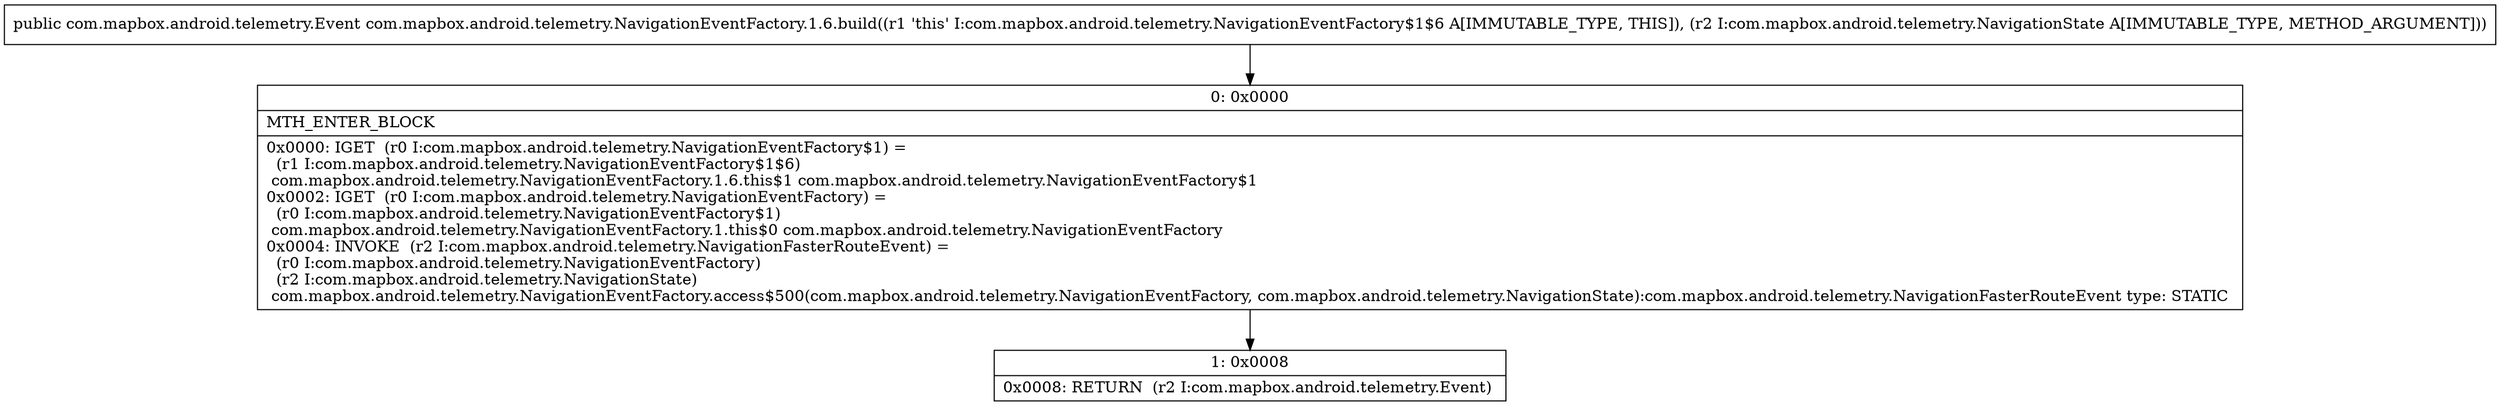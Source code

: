 digraph "CFG forcom.mapbox.android.telemetry.NavigationEventFactory.1.6.build(Lcom\/mapbox\/android\/telemetry\/NavigationState;)Lcom\/mapbox\/android\/telemetry\/Event;" {
Node_0 [shape=record,label="{0\:\ 0x0000|MTH_ENTER_BLOCK\l|0x0000: IGET  (r0 I:com.mapbox.android.telemetry.NavigationEventFactory$1) = \l  (r1 I:com.mapbox.android.telemetry.NavigationEventFactory$1$6)\l com.mapbox.android.telemetry.NavigationEventFactory.1.6.this$1 com.mapbox.android.telemetry.NavigationEventFactory$1 \l0x0002: IGET  (r0 I:com.mapbox.android.telemetry.NavigationEventFactory) = \l  (r0 I:com.mapbox.android.telemetry.NavigationEventFactory$1)\l com.mapbox.android.telemetry.NavigationEventFactory.1.this$0 com.mapbox.android.telemetry.NavigationEventFactory \l0x0004: INVOKE  (r2 I:com.mapbox.android.telemetry.NavigationFasterRouteEvent) = \l  (r0 I:com.mapbox.android.telemetry.NavigationEventFactory)\l  (r2 I:com.mapbox.android.telemetry.NavigationState)\l com.mapbox.android.telemetry.NavigationEventFactory.access$500(com.mapbox.android.telemetry.NavigationEventFactory, com.mapbox.android.telemetry.NavigationState):com.mapbox.android.telemetry.NavigationFasterRouteEvent type: STATIC \l}"];
Node_1 [shape=record,label="{1\:\ 0x0008|0x0008: RETURN  (r2 I:com.mapbox.android.telemetry.Event) \l}"];
MethodNode[shape=record,label="{public com.mapbox.android.telemetry.Event com.mapbox.android.telemetry.NavigationEventFactory.1.6.build((r1 'this' I:com.mapbox.android.telemetry.NavigationEventFactory$1$6 A[IMMUTABLE_TYPE, THIS]), (r2 I:com.mapbox.android.telemetry.NavigationState A[IMMUTABLE_TYPE, METHOD_ARGUMENT])) }"];
MethodNode -> Node_0;
Node_0 -> Node_1;
}

